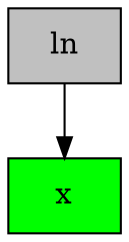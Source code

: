 digraph G {
0 [style = filled, label="ln", shape = box, fillcolor="grey"];
0->1;
1 [style = filled, label="x", shape = box, fillcolor="green"];

}
